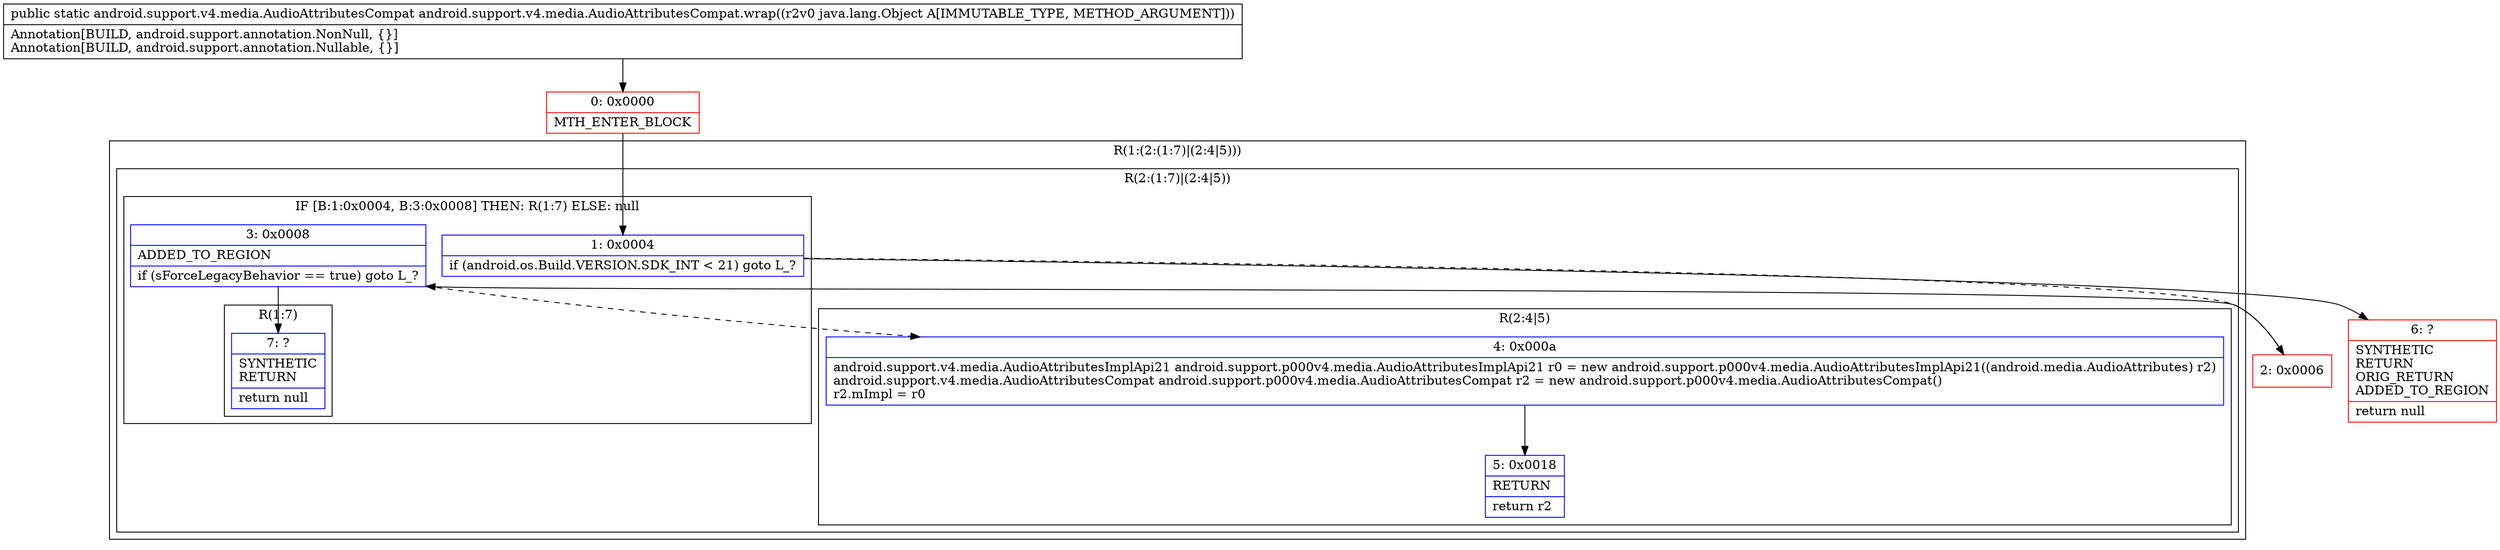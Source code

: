 digraph "CFG forandroid.support.v4.media.AudioAttributesCompat.wrap(Ljava\/lang\/Object;)Landroid\/support\/v4\/media\/AudioAttributesCompat;" {
subgraph cluster_Region_433994406 {
label = "R(1:(2:(1:7)|(2:4|5)))";
node [shape=record,color=blue];
subgraph cluster_Region_1581456187 {
label = "R(2:(1:7)|(2:4|5))";
node [shape=record,color=blue];
subgraph cluster_IfRegion_352485582 {
label = "IF [B:1:0x0004, B:3:0x0008] THEN: R(1:7) ELSE: null";
node [shape=record,color=blue];
Node_1 [shape=record,label="{1\:\ 0x0004|if (android.os.Build.VERSION.SDK_INT \< 21) goto L_?\l}"];
Node_3 [shape=record,label="{3\:\ 0x0008|ADDED_TO_REGION\l|if (sForceLegacyBehavior == true) goto L_?\l}"];
subgraph cluster_Region_452644260 {
label = "R(1:7)";
node [shape=record,color=blue];
Node_7 [shape=record,label="{7\:\ ?|SYNTHETIC\lRETURN\l|return null\l}"];
}
}
subgraph cluster_Region_972520144 {
label = "R(2:4|5)";
node [shape=record,color=blue];
Node_4 [shape=record,label="{4\:\ 0x000a|android.support.v4.media.AudioAttributesImplApi21 android.support.p000v4.media.AudioAttributesImplApi21 r0 = new android.support.p000v4.media.AudioAttributesImplApi21((android.media.AudioAttributes) r2)\landroid.support.v4.media.AudioAttributesCompat android.support.p000v4.media.AudioAttributesCompat r2 = new android.support.p000v4.media.AudioAttributesCompat()\lr2.mImpl = r0\l}"];
Node_5 [shape=record,label="{5\:\ 0x0018|RETURN\l|return r2\l}"];
}
}
}
Node_0 [shape=record,color=red,label="{0\:\ 0x0000|MTH_ENTER_BLOCK\l}"];
Node_2 [shape=record,color=red,label="{2\:\ 0x0006}"];
Node_6 [shape=record,color=red,label="{6\:\ ?|SYNTHETIC\lRETURN\lORIG_RETURN\lADDED_TO_REGION\l|return null\l}"];
MethodNode[shape=record,label="{public static android.support.v4.media.AudioAttributesCompat android.support.v4.media.AudioAttributesCompat.wrap((r2v0 java.lang.Object A[IMMUTABLE_TYPE, METHOD_ARGUMENT]))  | Annotation[BUILD, android.support.annotation.NonNull, \{\}]\lAnnotation[BUILD, android.support.annotation.Nullable, \{\}]\l}"];
MethodNode -> Node_0;
Node_1 -> Node_2[style=dashed];
Node_1 -> Node_6;
Node_3 -> Node_4[style=dashed];
Node_3 -> Node_7;
Node_4 -> Node_5;
Node_0 -> Node_1;
Node_2 -> Node_3;
}

